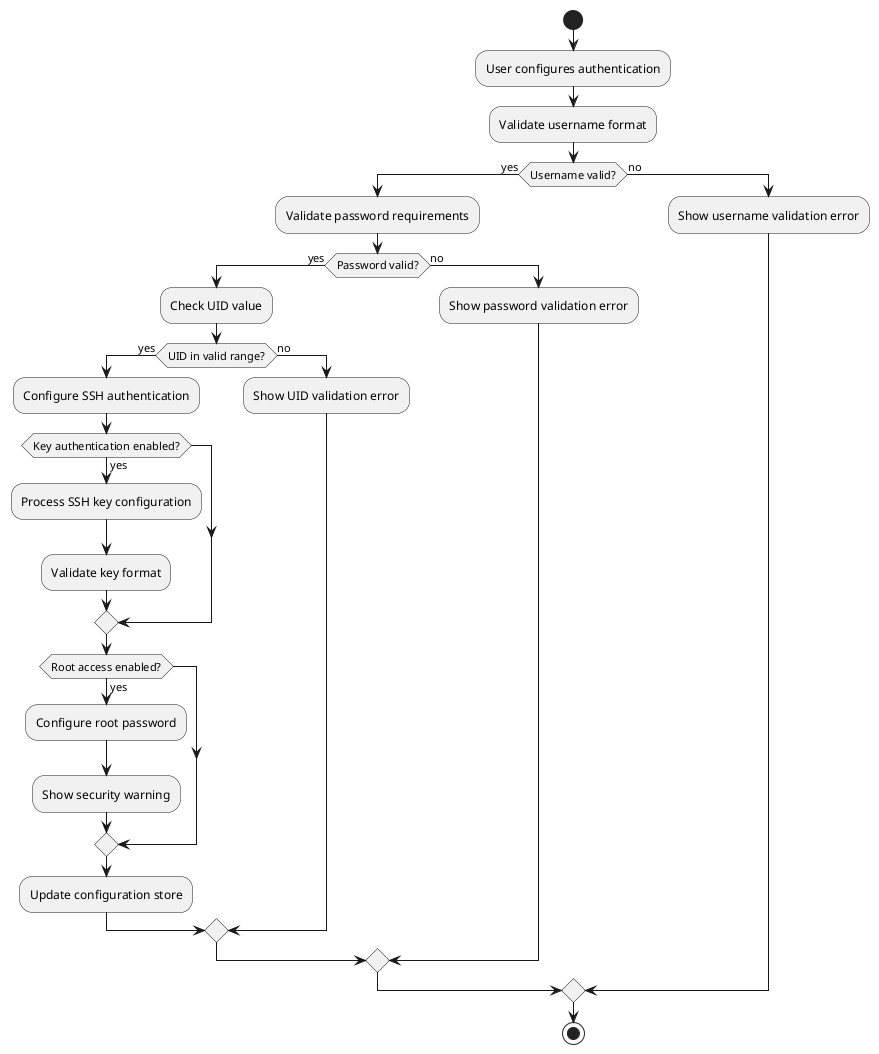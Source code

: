 @startuml
start
:User configures authentication;
:Validate username format;
if (Username valid?) then (yes)
  :Validate password requirements;
  if (Password valid?) then (yes)
    :Check UID value;
    if (UID in valid range?) then (yes)
      :Configure SSH authentication;
      if (Key authentication enabled?) then (yes)
        :Process SSH key configuration;
        :Validate key format;
      endif
      if (Root access enabled?) then (yes)
        :Configure root password;
        :Show security warning;
      endif
      :Update configuration store;
    else (no)
      :Show UID validation error;
    endif
  else (no)
    :Show password validation error;
  endif
else (no)
  :Show username validation error;
endif
stop
@enduml